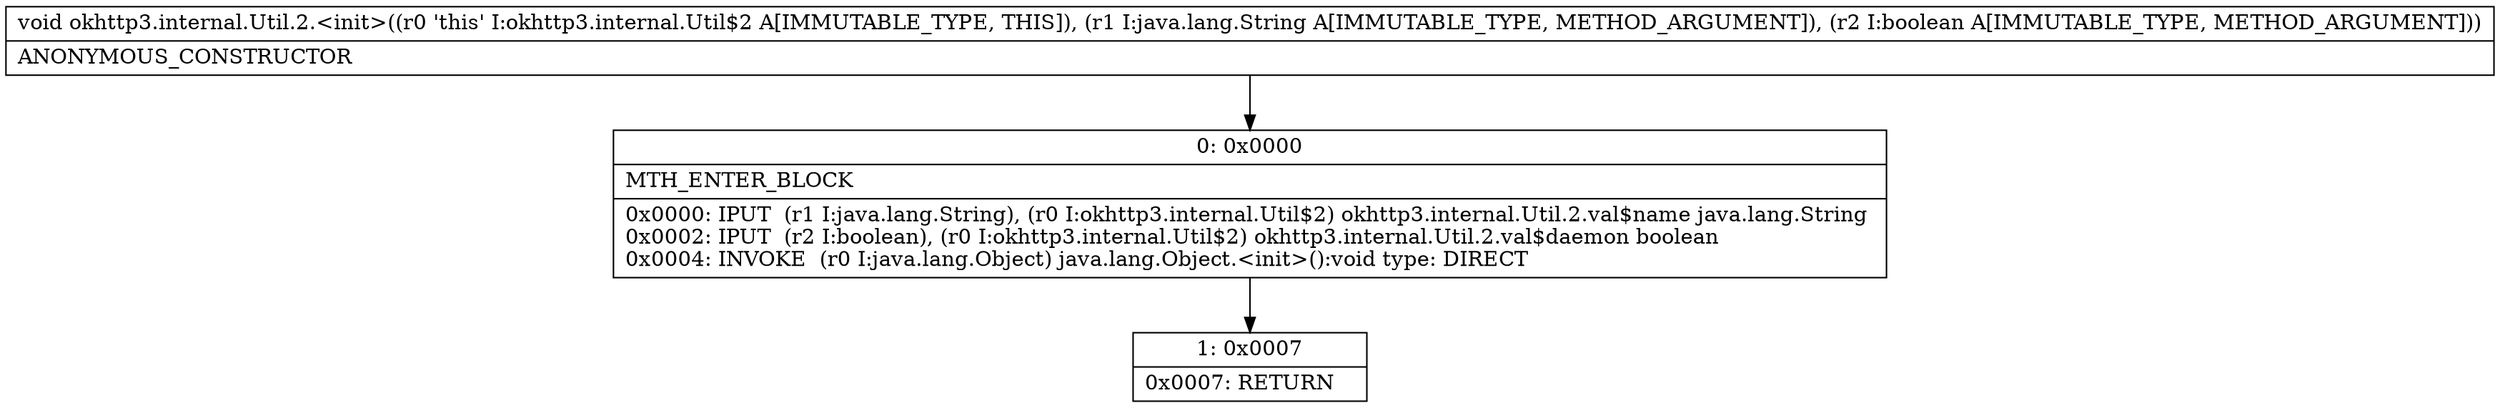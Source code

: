 digraph "CFG forokhttp3.internal.Util.2.\<init\>(Ljava\/lang\/String;Z)V" {
Node_0 [shape=record,label="{0\:\ 0x0000|MTH_ENTER_BLOCK\l|0x0000: IPUT  (r1 I:java.lang.String), (r0 I:okhttp3.internal.Util$2) okhttp3.internal.Util.2.val$name java.lang.String \l0x0002: IPUT  (r2 I:boolean), (r0 I:okhttp3.internal.Util$2) okhttp3.internal.Util.2.val$daemon boolean \l0x0004: INVOKE  (r0 I:java.lang.Object) java.lang.Object.\<init\>():void type: DIRECT \l}"];
Node_1 [shape=record,label="{1\:\ 0x0007|0x0007: RETURN   \l}"];
MethodNode[shape=record,label="{void okhttp3.internal.Util.2.\<init\>((r0 'this' I:okhttp3.internal.Util$2 A[IMMUTABLE_TYPE, THIS]), (r1 I:java.lang.String A[IMMUTABLE_TYPE, METHOD_ARGUMENT]), (r2 I:boolean A[IMMUTABLE_TYPE, METHOD_ARGUMENT]))  | ANONYMOUS_CONSTRUCTOR\l}"];
MethodNode -> Node_0;
Node_0 -> Node_1;
}


